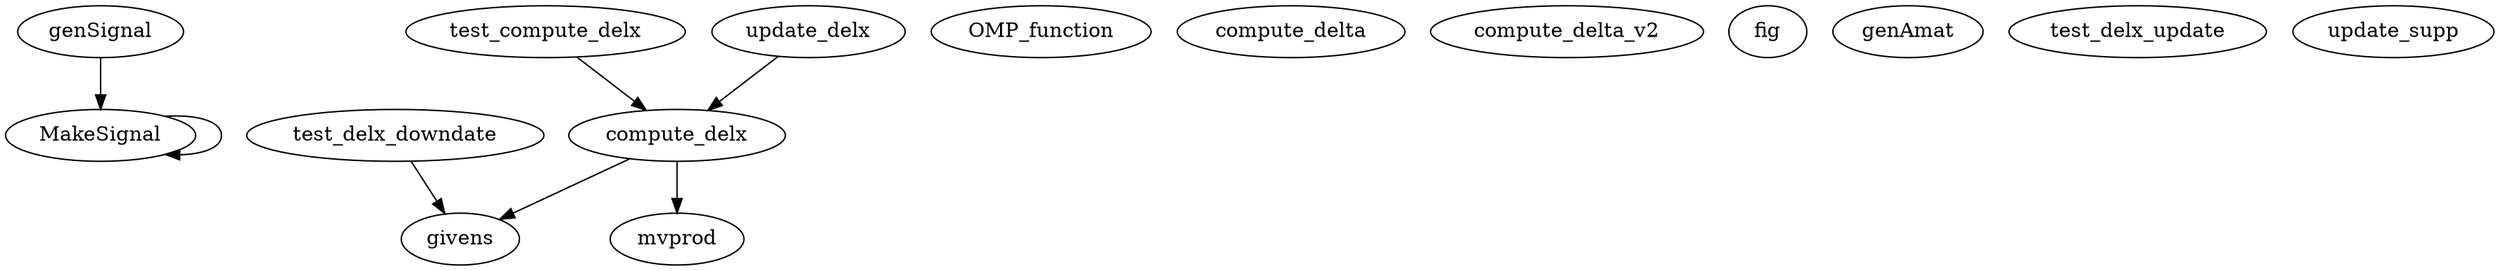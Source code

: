 /* Created by mdot for Matlab */
digraph m2html {
  MakeSignal -> MakeSignal;
  compute_delx -> givens;
  compute_delx -> mvprod;
  genSignal -> MakeSignal;
  test_compute_delx -> compute_delx;
  test_delx_downdate -> givens;
  update_delx -> compute_delx;

  MakeSignal [URL="MakeSignal.html"];
  OMP_function [URL="OMP_function.html"];
  compute_delta [URL="compute_delta.html"];
  compute_delta_v2 [URL="compute_delta_v2.html"];
  compute_delx [URL="compute_delx.html"];
  fig [URL="fig.html"];
  genAmat [URL="genAmat.html"];
  genSignal [URL="genSignal.html"];
  givens [URL="givens.html"];
  mvprod [URL="mvprod.html"];
  test_compute_delx [URL="test_compute_delx.html"];
  test_delx_downdate [URL="test_delx_downdate.html"];
  test_delx_update [URL="test_delx_update.html"];
  update_delx [URL="update_delx.html"];
  update_supp [URL="update_supp.html"];
}